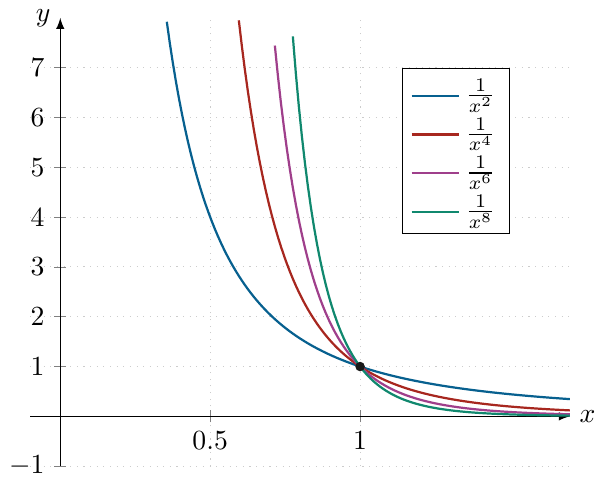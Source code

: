 \documentclass[crop]{standalone}
\usepackage[dvipsnames]{xcolor}
\usepackage{tikz}
\usepackage{pgfplots}
\pgfplotsset{compat=1.18}
\usetikzlibrary{shapes.geometric,positioning}
\begin{document}
  \begin{tikzpicture}%[font=\scriptsize]
    \begin{axis}[%
      axis x line=center,axis y line=center,
      % axis on top,
      xlabel={$x$},ylabel={$y$},
      xlabel style={right},ylabel style={left},
      xmin=-0.1,xmax=1.7,xtick={0,0.5,1},
      ymin=-1,ymax=8,ytick={-1,0,1,2,3,4,5,6,7},
      restrict y to domain=-1:8,
      axis line style={-latex},
      major grid style={dotted,gray!40},
      grid=major,
      legend entries={$\frac{1}{x^{2}}$,$\frac{1}{x^{4}}$,$\frac{1}{x^{6}}$,$\frac{1}{x^{8}}$},
      legend style={at={(axis cs:1.5,7)},/tikz/nodes={yshift=1pt},}
    ]%
      \addplot[mark=none,domain=-5:5,color=MidnightBlue,thick,samples=1000] {1/x^2};
      \addplot[mark=none,domain=-5:5,color=Mahogany,thick,samples=1000] {1/x^4};
      \addplot[mark=none,domain=-5:5,color=DarkOrchid,thick,samples=1000] {1/x^6};
      \addplot[mark=none,domain=-5:5,color=PineGreen,thick,samples=1000] {1/x^8};

      \addplot[mark=*,mark size=1.5pt,color=black!90] coordinates {(1,1)};
      \addplot[mark=*,mark size=1.5pt,color=black!90] coordinates {(-1,1)};
    \end{axis}
  \end{tikzpicture}%
\end{document}